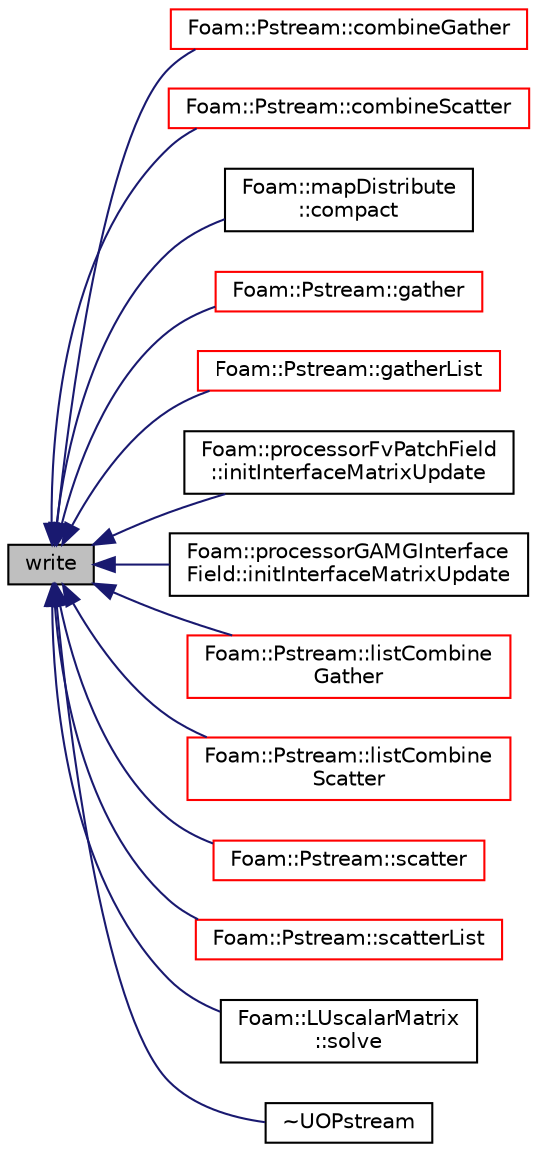 digraph "write"
{
  bgcolor="transparent";
  edge [fontname="Helvetica",fontsize="10",labelfontname="Helvetica",labelfontsize="10"];
  node [fontname="Helvetica",fontsize="10",shape=record];
  rankdir="LR";
  Node1 [label="write",height=0.2,width=0.4,color="black", fillcolor="grey75", style="filled", fontcolor="black"];
  Node1 -> Node2 [dir="back",color="midnightblue",fontsize="10",style="solid",fontname="Helvetica"];
  Node2 [label="Foam::Pstream::combineGather",height=0.2,width=0.4,color="red",URL="$a02004.html#aedeba5b3a63f833796d48d904dc39b63"];
  Node1 -> Node3 [dir="back",color="midnightblue",fontsize="10",style="solid",fontname="Helvetica"];
  Node3 [label="Foam::Pstream::combineScatter",height=0.2,width=0.4,color="red",URL="$a02004.html#a2eea2c110e936c30c8f66b7326c69be5",tooltip="Scatter data. Reverse of combineGather. "];
  Node1 -> Node4 [dir="back",color="midnightblue",fontsize="10",style="solid",fontname="Helvetica"];
  Node4 [label="Foam::mapDistribute\l::compact",height=0.2,width=0.4,color="black",URL="$a01393.html#ae425c08cfe8d1064cfa183af3b1fdfe4",tooltip="Compact maps. Gets per field a bool whether it is used (locally) "];
  Node1 -> Node5 [dir="back",color="midnightblue",fontsize="10",style="solid",fontname="Helvetica"];
  Node5 [label="Foam::Pstream::gather",height=0.2,width=0.4,color="red",URL="$a02004.html#ac820bc187d8204d9063ce1f77dcf87da",tooltip="Gather data. Apply bop to combine Value. "];
  Node1 -> Node6 [dir="back",color="midnightblue",fontsize="10",style="solid",fontname="Helvetica"];
  Node6 [label="Foam::Pstream::gatherList",height=0.2,width=0.4,color="red",URL="$a02004.html#afbdf64fb42cd760690d51a9a321792d9",tooltip="Gather data but keep individual values separate. "];
  Node1 -> Node7 [dir="back",color="midnightblue",fontsize="10",style="solid",fontname="Helvetica"];
  Node7 [label="Foam::processorFvPatchField\l::initInterfaceMatrixUpdate",height=0.2,width=0.4,color="black",URL="$a01974.html#a421f0c89534a9702f2667a36006413f3",tooltip="Initialise neighbour matrix update. "];
  Node1 -> Node8 [dir="back",color="midnightblue",fontsize="10",style="solid",fontname="Helvetica"];
  Node8 [label="Foam::processorGAMGInterface\lField::initInterfaceMatrixUpdate",height=0.2,width=0.4,color="black",URL="$a01977.html#a4afc5b4a99526f37d221c1caad0df0b4",tooltip="Initialise neighbour matrix update. "];
  Node1 -> Node9 [dir="back",color="midnightblue",fontsize="10",style="solid",fontname="Helvetica"];
  Node9 [label="Foam::Pstream::listCombine\lGather",height=0.2,width=0.4,color="red",URL="$a02004.html#a8c0e5044dc4a942cf62b06797c3a743f"];
  Node1 -> Node10 [dir="back",color="midnightblue",fontsize="10",style="solid",fontname="Helvetica"];
  Node10 [label="Foam::Pstream::listCombine\lScatter",height=0.2,width=0.4,color="red",URL="$a02004.html#adfd4915b68ab7181dccb847976286e56",tooltip="Scatter data. Reverse of combineGather. "];
  Node1 -> Node11 [dir="back",color="midnightblue",fontsize="10",style="solid",fontname="Helvetica"];
  Node11 [label="Foam::Pstream::scatter",height=0.2,width=0.4,color="red",URL="$a02004.html#a00bc7d5a0b660cfa53523561af48def2",tooltip="Scatter data. Distribute without modification. Reverse of gather. "];
  Node1 -> Node12 [dir="back",color="midnightblue",fontsize="10",style="solid",fontname="Helvetica"];
  Node12 [label="Foam::Pstream::scatterList",height=0.2,width=0.4,color="red",URL="$a02004.html#a23c38ee54f04c9d53a327db9edbdb7f0",tooltip="Scatter data. Reverse of gatherList. "];
  Node1 -> Node13 [dir="back",color="midnightblue",fontsize="10",style="solid",fontname="Helvetica"];
  Node13 [label="Foam::LUscalarMatrix\l::solve",height=0.2,width=0.4,color="black",URL="$a01379.html#abc0f0843de18d8cdd9b9a86358957e50"];
  Node1 -> Node14 [dir="back",color="midnightblue",fontsize="10",style="solid",fontname="Helvetica"];
  Node14 [label="~UOPstream",height=0.2,width=0.4,color="black",URL="$a02748.html#a31919dead8828ed3ddcf2f0c3ceeff37",tooltip="Destructor. "];
}
